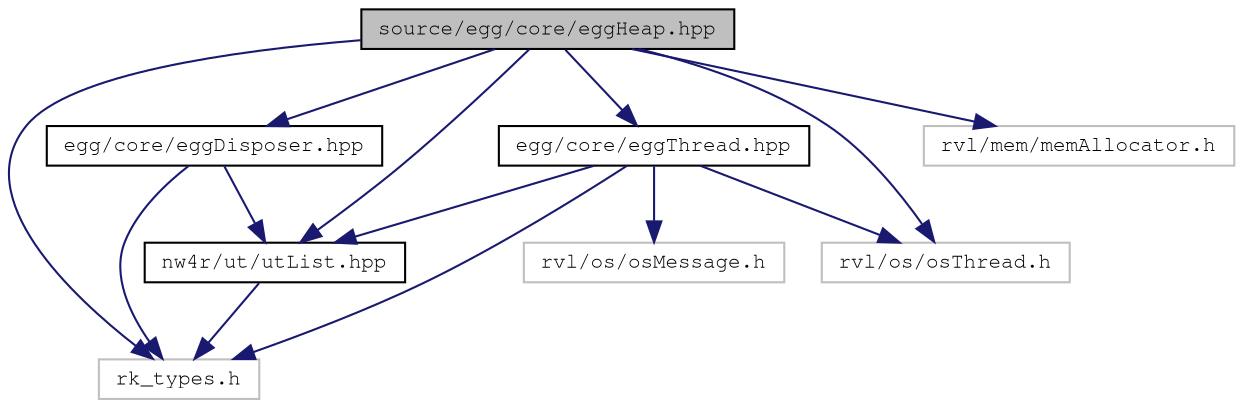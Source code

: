 digraph "source/egg/core/eggHeap.hpp"
{
 // LATEX_PDF_SIZE
  edge [fontname="FreeMono",fontsize="10",labelfontname="FreeMono",labelfontsize="10"];
  node [fontname="FreeMono",fontsize="10",shape=record];
  Node1 [label="source/egg/core/eggHeap.hpp",height=0.2,width=0.4,color="black", fillcolor="grey75", style="filled", fontcolor="black",tooltip="Base Heap class."];
  Node1 -> Node2 [color="midnightblue",fontsize="10",style="solid",fontname="FreeMono"];
  Node2 [label="egg/core/eggDisposer.hpp",height=0.2,width=0.4,color="black", fillcolor="white", style="filled",URL="$egg_disposer_8hpp.html",tooltip="Headers for EGG::Disposer."];
  Node2 -> Node3 [color="midnightblue",fontsize="10",style="solid",fontname="FreeMono"];
  Node3 [label="nw4r/ut/utList.hpp",height=0.2,width=0.4,color="black", fillcolor="white", style="filled",URL="$ut_list_8hpp_source.html",tooltip=" "];
  Node3 -> Node4 [color="midnightblue",fontsize="10",style="solid",fontname="FreeMono"];
  Node4 [label="rk_types.h",height=0.2,width=0.4,color="grey75", fillcolor="white", style="filled",tooltip=" "];
  Node2 -> Node4 [color="midnightblue",fontsize="10",style="solid",fontname="FreeMono"];
  Node1 -> Node3 [color="midnightblue",fontsize="10",style="solid",fontname="FreeMono"];
  Node1 -> Node4 [color="midnightblue",fontsize="10",style="solid",fontname="FreeMono"];
  Node1 -> Node5 [color="midnightblue",fontsize="10",style="solid",fontname="FreeMono"];
  Node5 [label="rvl/os/osThread.h",height=0.2,width=0.4,color="grey75", fillcolor="white", style="filled",tooltip=" "];
  Node1 -> Node6 [color="midnightblue",fontsize="10",style="solid",fontname="FreeMono"];
  Node6 [label="egg/core/eggThread.hpp",height=0.2,width=0.4,color="black", fillcolor="white", style="filled",URL="$egg_thread_8hpp.html",tooltip="Thread class for extending."];
  Node6 -> Node3 [color="midnightblue",fontsize="10",style="solid",fontname="FreeMono"];
  Node6 -> Node4 [color="midnightblue",fontsize="10",style="solid",fontname="FreeMono"];
  Node6 -> Node7 [color="midnightblue",fontsize="10",style="solid",fontname="FreeMono"];
  Node7 [label="rvl/os/osMessage.h",height=0.2,width=0.4,color="grey75", fillcolor="white", style="filled",tooltip=" "];
  Node6 -> Node5 [color="midnightblue",fontsize="10",style="solid",fontname="FreeMono"];
  Node1 -> Node8 [color="midnightblue",fontsize="10",style="solid",fontname="FreeMono"];
  Node8 [label="rvl/mem/memAllocator.h",height=0.2,width=0.4,color="grey75", fillcolor="white", style="filled",tooltip=" "];
}
